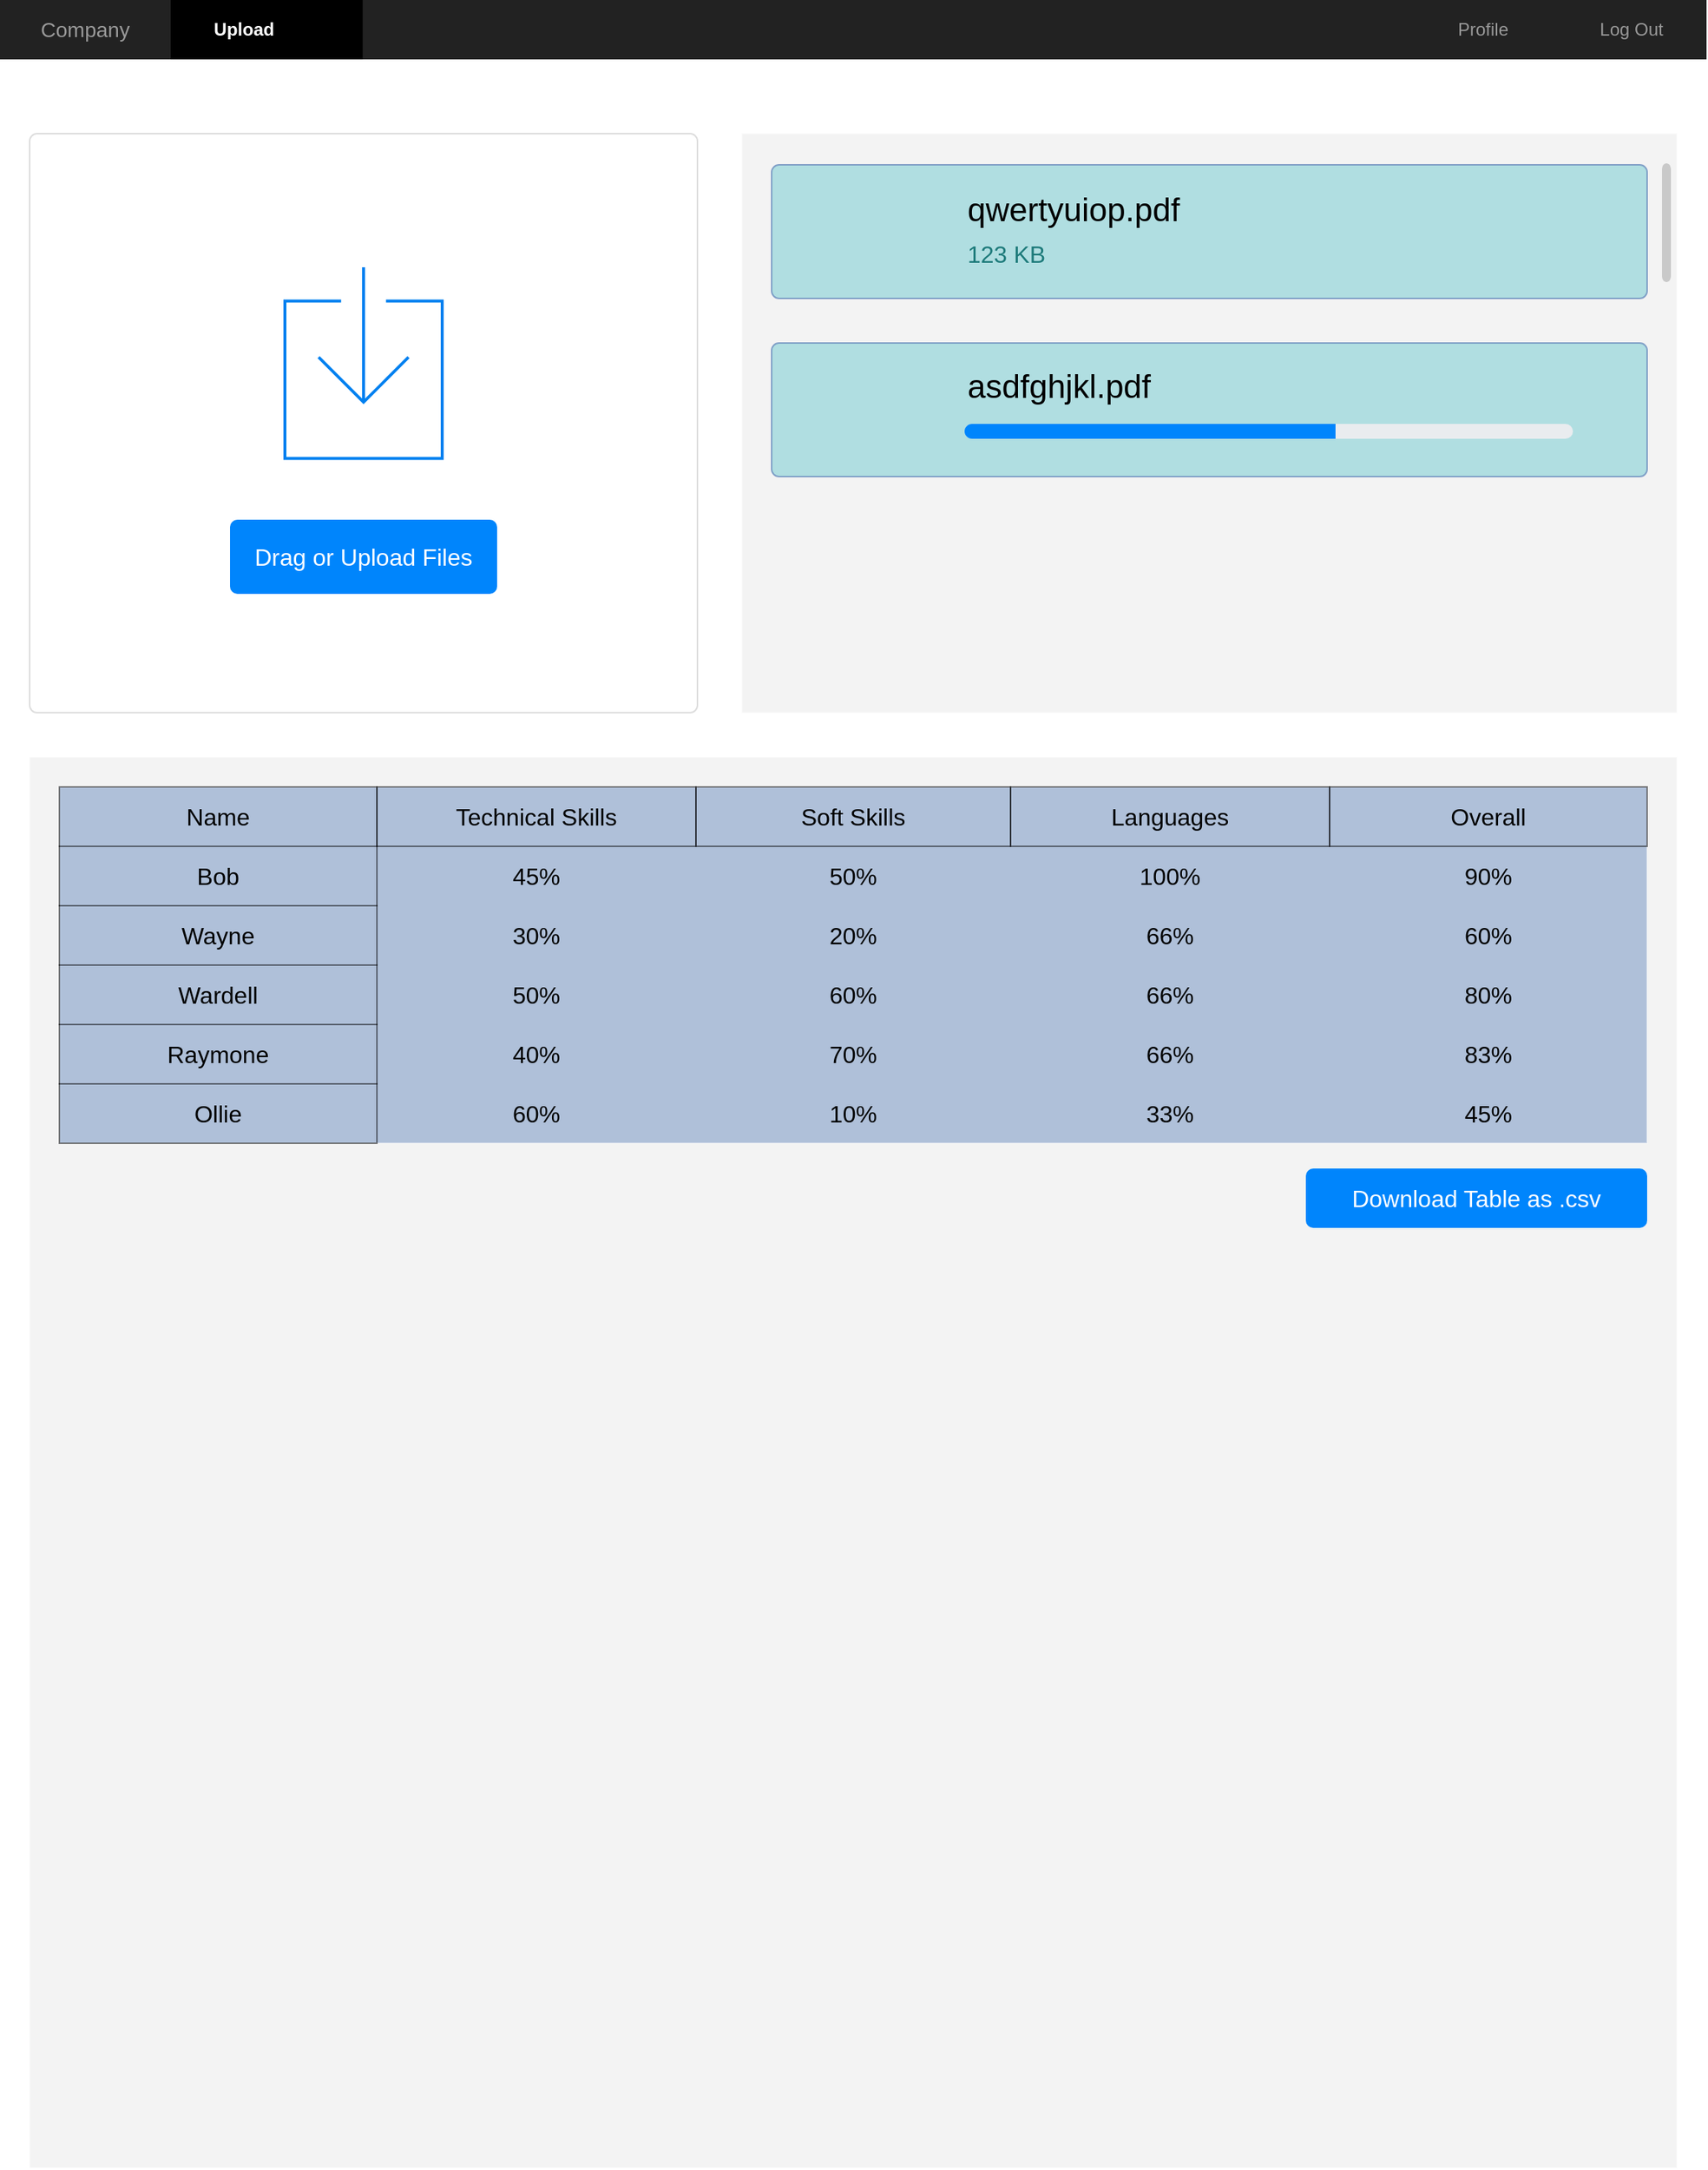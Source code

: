 <mxfile version="20.6.0" type="device"><diagram name="Page-1" id="c9db0220-8083-56f3-ca83-edcdcd058819"><mxGraphModel dx="1497" dy="869" grid="1" gridSize="10" guides="1" tooltips="1" connect="1" arrows="1" fold="1" page="1" pageScale="1.5" pageWidth="826" pageHeight="1169" background="none" math="0" shadow="0"><root><mxCell id="0" style=";html=1;"/><mxCell id="1" style=";html=1;" parent="0"/><mxCell id="or9FyzsjCb_qOs6Ha3ua-28" value="" style="rounded=0;whiteSpace=wrap;html=1;strokeColor=#FCFCFC;fontSize=16;fontColor=#1D7A7A;fillColor=#E8E8E8;opacity=50;" vertex="1" parent="1"><mxGeometry x="540" y="160" width="630" height="390" as="geometry"/></mxCell><mxCell id="3d76a8aef4d5c911-1" value="" style="html=1;shadow=0;dashed=0;shape=mxgraph.bootstrap.rect;fillColor=#222222;strokeColor=none;whiteSpace=wrap;rounded=0;fontSize=12;fontColor=#000000;align=center;" parent="1" vertex="1"><mxGeometry x="40" y="70" width="1150" height="40" as="geometry"/></mxCell><mxCell id="3d76a8aef4d5c911-2" value="Company" style="html=1;shadow=0;dashed=0;fillColor=none;strokeColor=none;shape=mxgraph.bootstrap.rect;fontColor=#999999;fontSize=14;whiteSpace=wrap;" parent="3d76a8aef4d5c911-1" vertex="1"><mxGeometry width="115" height="40" as="geometry"/></mxCell><mxCell id="3d76a8aef4d5c911-3" value="&lt;div style=&quot;&quot;&gt;&lt;span style=&quot;background-color: initial;&quot;&gt;&lt;b&gt;Upload&lt;/b&gt;&lt;/span&gt;&lt;/div&gt;" style="html=1;shadow=0;dashed=0;shape=mxgraph.bootstrap.rect;fillColor=#000000;strokeColor=none;fontColor=#ffffff;spacingRight=30;whiteSpace=wrap;align=center;" parent="3d76a8aef4d5c911-1" vertex="1"><mxGeometry x="115" width="129.375" height="40" as="geometry"/></mxCell><mxCell id="3d76a8aef4d5c911-9" value="Profile" style="html=1;shadow=0;dashed=0;fillColor=none;strokeColor=none;shape=mxgraph.bootstrap.rect;fontColor=#999999;whiteSpace=wrap;" parent="3d76a8aef4d5c911-1" vertex="1"><mxGeometry x="948.75" width="100.625" height="40" as="geometry"/></mxCell><mxCell id="3d76a8aef4d5c911-10" value="Log Out" style="html=1;shadow=0;dashed=0;fillColor=none;strokeColor=none;shape=mxgraph.bootstrap.rect;fontColor=#999999;whiteSpace=wrap;" parent="3d76a8aef4d5c911-1" vertex="1"><mxGeometry x="1049.375" width="100.625" height="40" as="geometry"/></mxCell><mxCell id="or9FyzsjCb_qOs6Ha3ua-30" value="" style="html=1;verticalLabelPosition=bottom;labelBackgroundColor=#ffffff;verticalAlign=top;shadow=0;dashed=0;strokeWidth=2;shape=mxgraph.ios7.misc.scroll_(vertical);fillColor=#a0a0a0;strokeColor=#6C8EBF;fontSize=16;fontColor=#1D7A7A;opacity=50;" vertex="1" parent="1"><mxGeometry x="1160" y="180" width="6" height="80" as="geometry"/></mxCell><mxCell id="or9FyzsjCb_qOs6Ha3ua-31" value="" style="rounded=0;whiteSpace=wrap;html=1;strokeColor=#FCFCFC;fontSize=16;fontColor=#1D7A7A;fillColor=#E8E8E8;opacity=50;" vertex="1" parent="1"><mxGeometry x="60" y="580" width="1110" height="950" as="geometry"/></mxCell><mxCell id="or9FyzsjCb_qOs6Ha3ua-36" value="" style="group" vertex="1" connectable="0" parent="1"><mxGeometry x="560" y="181" width="590" height="90" as="geometry"/></mxCell><mxCell id="or9FyzsjCb_qOs6Ha3ua-6" value="" style="html=1;shadow=0;dashed=0;shape=mxgraph.bootstrap.rrect;rSize=5;strokeColor=#6C8EBF;strokeWidth=1;fillColor=#A0DADE;whiteSpace=wrap;align=center;verticalAlign=middle;spacingLeft=0;fontStyle=0;fontSize=16;spacing=5;opacity=80;" vertex="1" parent="or9FyzsjCb_qOs6Ha3ua-36"><mxGeometry width="590" height="90" as="geometry"/></mxCell><mxCell id="or9FyzsjCb_qOs6Ha3ua-9" value="" style="shape=image;html=1;verticalAlign=top;verticalLabelPosition=bottom;labelBackgroundColor=#ffffff;imageAspect=0;aspect=fixed;image=https://cdn1.iconfinder.com/data/icons/bootstrap-vol-3/16/filetype-pdf-128.png" vertex="1" parent="or9FyzsjCb_qOs6Ha3ua-36"><mxGeometry x="40" y="25.5" width="39" height="39" as="geometry"/></mxCell><mxCell id="or9FyzsjCb_qOs6Ha3ua-17" value="qwertyuiop.pdf" style="text;html=1;resizable=0;autosize=1;align=left;verticalAlign=middle;points=[];fillColor=none;strokeColor=none;rounded=0;fontSize=22;" vertex="1" parent="or9FyzsjCb_qOs6Ha3ua-36"><mxGeometry x="130" y="11" width="170" height="40" as="geometry"/></mxCell><mxCell id="or9FyzsjCb_qOs6Ha3ua-25" value="&lt;font color=&quot;#1d7a7a&quot; style=&quot;font-size: 16px;&quot;&gt;123 KB&lt;/font&gt;" style="text;html=1;resizable=0;autosize=1;align=left;verticalAlign=middle;points=[];fillColor=none;strokeColor=none;rounded=0;fontSize=22;opacity=80;" vertex="1" parent="or9FyzsjCb_qOs6Ha3ua-36"><mxGeometry x="130" y="39" width="80" height="40" as="geometry"/></mxCell><mxCell id="or9FyzsjCb_qOs6Ha3ua-26" value="" style="shape=image;html=1;verticalAlign=top;verticalLabelPosition=bottom;labelBackgroundColor=#ffffff;imageAspect=0;aspect=fixed;image=https://cdn1.iconfinder.com/data/icons/unicons-line-vol-2/24/cloud-check-128.png;fontSize=16;fontColor=#1D7A7A;fillColor=#A0DADE;opacity=80;" vertex="1" parent="or9FyzsjCb_qOs6Ha3ua-36"><mxGeometry x="500" y="11" width="68" height="68" as="geometry"/></mxCell><mxCell id="or9FyzsjCb_qOs6Ha3ua-37" value="" style="group" vertex="1" connectable="0" parent="1"><mxGeometry x="560" y="301" width="590" height="90" as="geometry"/></mxCell><mxCell id="or9FyzsjCb_qOs6Ha3ua-12" value="" style="html=1;shadow=0;dashed=0;shape=mxgraph.bootstrap.rrect;rSize=5;strokeColor=#6C8EBF;strokeWidth=1;fillColor=#A0DADE;fontColor=#FFFFFF;whiteSpace=wrap;align=center;verticalAlign=middle;spacingLeft=0;fontStyle=0;fontSize=16;spacing=5;opacity=80;" vertex="1" parent="or9FyzsjCb_qOs6Ha3ua-37"><mxGeometry width="590" height="90" as="geometry"/></mxCell><mxCell id="or9FyzsjCb_qOs6Ha3ua-13" value="" style="shape=image;html=1;verticalAlign=top;verticalLabelPosition=bottom;labelBackgroundColor=#ffffff;imageAspect=0;aspect=fixed;image=https://cdn1.iconfinder.com/data/icons/bootstrap-vol-3/16/filetype-pdf-128.png" vertex="1" parent="or9FyzsjCb_qOs6Ha3ua-37"><mxGeometry x="40" y="25.5" width="39" height="39" as="geometry"/></mxCell><mxCell id="or9FyzsjCb_qOs6Ha3ua-21" value="" style="html=1;shadow=0;dashed=0;shape=mxgraph.bootstrap.rrect;rSize=5;fillColor=#E9ECEF;strokeColor=none;" vertex="1" parent="or9FyzsjCb_qOs6Ha3ua-37"><mxGeometry x="130" y="54.5" width="410" height="10" as="geometry"/></mxCell><mxCell id="or9FyzsjCb_qOs6Ha3ua-22" value="" style="html=1;shadow=0;dashed=0;shape=mxgraph.bootstrap.leftButton;rSize=5;fillColor=#0085FC;strokeColor=none;resizeHeight=1;" vertex="1" parent="or9FyzsjCb_qOs6Ha3ua-21"><mxGeometry width="250" height="10" relative="1" as="geometry"/></mxCell><mxCell id="or9FyzsjCb_qOs6Ha3ua-24" value="asdfghjkl.pdf" style="text;html=1;resizable=0;autosize=1;align=left;verticalAlign=middle;points=[];fillColor=none;strokeColor=none;rounded=0;fontSize=22;" vertex="1" parent="or9FyzsjCb_qOs6Ha3ua-37"><mxGeometry x="130" y="10" width="150" height="40" as="geometry"/></mxCell><mxCell id="or9FyzsjCb_qOs6Ha3ua-40" value="" style="group" vertex="1" connectable="0" parent="1"><mxGeometry x="60" y="160" width="450" height="390" as="geometry"/></mxCell><mxCell id="3d76a8aef4d5c911-24" value="" style="html=1;shadow=0;dashed=0;shape=mxgraph.bootstrap.rrect;rSize=5;fontSize=12;strokeColor=#dddddd;align=left;spacing=10;verticalAlign=top;whiteSpace=wrap;rounded=0;" parent="or9FyzsjCb_qOs6Ha3ua-40" vertex="1"><mxGeometry width="450" height="390" as="geometry"/></mxCell><mxCell id="or9FyzsjCb_qOs6Ha3ua-2" value="" style="html=1;verticalLabelPosition=bottom;align=center;labelBackgroundColor=#ffffff;verticalAlign=top;strokeWidth=2;strokeColor=#0080F0;shadow=0;dashed=0;shape=mxgraph.ios7.icons.down;" vertex="1" parent="or9FyzsjCb_qOs6Ha3ua-40"><mxGeometry x="172" y="90" width="106" height="128.71" as="geometry"/></mxCell><mxCell id="or9FyzsjCb_qOs6Ha3ua-3" value="Drag or Upload Files" style="html=1;shadow=0;dashed=0;shape=mxgraph.bootstrap.rrect;rSize=5;strokeColor=none;strokeWidth=1;fillColor=#0085FC;fontColor=#FFFFFF;whiteSpace=wrap;align=center;verticalAlign=middle;spacingLeft=0;fontStyle=0;fontSize=16;spacing=5;" vertex="1" parent="or9FyzsjCb_qOs6Ha3ua-40"><mxGeometry x="135" y="260" width="180" height="50" as="geometry"/></mxCell><mxCell id="or9FyzsjCb_qOs6Ha3ua-48" value="" style="shape=table;html=1;whiteSpace=wrap;startSize=0;container=1;collapsible=0;childLayout=tableLayout;columnLines=0;rowLines=0;strokeColor=#FCFCFC;fontSize=16;fontColor=#1D7A7A;fillColor=#6C8EBF;opacity=50;" vertex="1" parent="1"><mxGeometry x="80" y="600" width="1070" height="240" as="geometry"/></mxCell><mxCell id="or9FyzsjCb_qOs6Ha3ua-49" value="" style="shape=tableRow;horizontal=0;startSize=0;swimlaneHead=0;swimlaneBody=0;top=0;left=0;bottom=0;right=0;collapsible=0;dropTarget=0;fillColor=none;points=[[0,0.5],[1,0.5]];portConstraint=eastwest;strokeColor=#FCFCFC;fontSize=16;fontColor=#1D7A7A;opacity=50;" vertex="1" parent="or9FyzsjCb_qOs6Ha3ua-48"><mxGeometry width="1070" height="40" as="geometry"/></mxCell><mxCell id="or9FyzsjCb_qOs6Ha3ua-64" value="Name" style="shape=partialRectangle;html=1;whiteSpace=wrap;connectable=0;fillColor=none;top=1;left=1;bottom=1;right=1;overflow=hidden;fontSize=16;strokeColor=#000000;fontColor=#000000;opacity=50;" vertex="1" parent="or9FyzsjCb_qOs6Ha3ua-49"><mxGeometry width="214" height="40" as="geometry"><mxRectangle width="214" height="40" as="alternateBounds"/></mxGeometry></mxCell><mxCell id="or9FyzsjCb_qOs6Ha3ua-50" value="Technical Skills" style="shape=partialRectangle;html=1;whiteSpace=wrap;connectable=0;fillColor=none;top=1;left=1;bottom=1;right=1;overflow=hidden;fontSize=16;strokeColor=#000000;fontColor=#000000;opacity=50;" vertex="1" parent="or9FyzsjCb_qOs6Ha3ua-49"><mxGeometry x="214" width="215" height="40" as="geometry"><mxRectangle width="215" height="40" as="alternateBounds"/></mxGeometry></mxCell><mxCell id="or9FyzsjCb_qOs6Ha3ua-51" value="Soft Skills" style="shape=partialRectangle;html=1;whiteSpace=wrap;connectable=0;fillColor=none;top=1;left=1;bottom=1;right=1;overflow=hidden;fontSize=16;strokeColor=#000000;fontColor=#000000;opacity=50;" vertex="1" parent="or9FyzsjCb_qOs6Ha3ua-49"><mxGeometry x="429" width="212" height="40" as="geometry"><mxRectangle width="212" height="40" as="alternateBounds"/></mxGeometry></mxCell><mxCell id="or9FyzsjCb_qOs6Ha3ua-52" value="Languages" style="shape=partialRectangle;html=1;whiteSpace=wrap;connectable=0;fillColor=none;top=1;left=1;bottom=1;right=1;overflow=hidden;fontSize=16;strokeColor=#000000;fontColor=#000000;opacity=50;" vertex="1" parent="or9FyzsjCb_qOs6Ha3ua-49"><mxGeometry x="641" width="215" height="40" as="geometry"><mxRectangle width="215" height="40" as="alternateBounds"/></mxGeometry></mxCell><mxCell id="or9FyzsjCb_qOs6Ha3ua-67" value="Overall" style="shape=partialRectangle;html=1;whiteSpace=wrap;connectable=0;fillColor=none;top=1;left=1;bottom=1;right=1;overflow=hidden;fontSize=16;strokeColor=#000000;fontColor=#000000;opacity=50;" vertex="1" parent="or9FyzsjCb_qOs6Ha3ua-49"><mxGeometry x="856" width="214" height="40" as="geometry"><mxRectangle width="214" height="40" as="alternateBounds"/></mxGeometry></mxCell><mxCell id="or9FyzsjCb_qOs6Ha3ua-53" value="" style="shape=tableRow;horizontal=0;startSize=0;swimlaneHead=0;swimlaneBody=0;top=0;left=0;bottom=0;right=0;collapsible=0;dropTarget=0;fillColor=none;points=[[0,0.5],[1,0.5]];portConstraint=eastwest;strokeColor=#FCFCFC;fontSize=16;fontColor=#1D7A7A;opacity=50;" vertex="1" parent="or9FyzsjCb_qOs6Ha3ua-48"><mxGeometry y="40" width="1070" height="40" as="geometry"/></mxCell><mxCell id="or9FyzsjCb_qOs6Ha3ua-65" value="Bob" style="shape=partialRectangle;html=1;whiteSpace=wrap;connectable=0;fillColor=none;top=0;left=1;bottom=1;right=1;overflow=hidden;fontSize=16;strokeColor=#000000;fontColor=#000000;opacity=50;" vertex="1" parent="or9FyzsjCb_qOs6Ha3ua-53"><mxGeometry width="214" height="40" as="geometry"><mxRectangle width="214" height="40" as="alternateBounds"/></mxGeometry></mxCell><mxCell id="or9FyzsjCb_qOs6Ha3ua-54" value="45%" style="shape=partialRectangle;html=1;whiteSpace=wrap;connectable=0;fillColor=none;top=0;left=0;bottom=0;right=0;overflow=hidden;fontSize=16;strokeColor=#FCFCFC;fontColor=#000000;opacity=50;" vertex="1" parent="or9FyzsjCb_qOs6Ha3ua-53"><mxGeometry x="214" width="215" height="40" as="geometry"><mxRectangle width="215" height="40" as="alternateBounds"/></mxGeometry></mxCell><mxCell id="or9FyzsjCb_qOs6Ha3ua-55" value="50%" style="shape=partialRectangle;html=1;whiteSpace=wrap;connectable=0;fillColor=none;top=0;left=0;bottom=0;right=0;overflow=hidden;fontSize=16;strokeColor=#FCFCFC;fontColor=#000000;opacity=50;" vertex="1" parent="or9FyzsjCb_qOs6Ha3ua-53"><mxGeometry x="429" width="212" height="40" as="geometry"><mxRectangle width="212" height="40" as="alternateBounds"/></mxGeometry></mxCell><mxCell id="or9FyzsjCb_qOs6Ha3ua-56" value="100%" style="shape=partialRectangle;html=1;whiteSpace=wrap;connectable=0;fillColor=none;top=0;left=0;bottom=0;right=0;overflow=hidden;fontSize=16;strokeColor=#FCFCFC;fontColor=#000000;opacity=50;" vertex="1" parent="or9FyzsjCb_qOs6Ha3ua-53"><mxGeometry x="641" width="215" height="40" as="geometry"><mxRectangle width="215" height="40" as="alternateBounds"/></mxGeometry></mxCell><mxCell id="or9FyzsjCb_qOs6Ha3ua-68" value="90%" style="shape=partialRectangle;html=1;whiteSpace=wrap;connectable=0;fillColor=none;top=0;left=0;bottom=0;right=0;overflow=hidden;fontSize=16;strokeColor=#FCFCFC;fontColor=#000000;opacity=50;" vertex="1" parent="or9FyzsjCb_qOs6Ha3ua-53"><mxGeometry x="856" width="214" height="40" as="geometry"><mxRectangle width="214" height="40" as="alternateBounds"/></mxGeometry></mxCell><mxCell id="or9FyzsjCb_qOs6Ha3ua-57" value="" style="shape=tableRow;horizontal=0;startSize=0;swimlaneHead=0;swimlaneBody=0;top=0;left=0;bottom=0;right=0;collapsible=0;dropTarget=0;fillColor=none;points=[[0,0.5],[1,0.5]];portConstraint=eastwest;strokeColor=#FCFCFC;fontSize=16;fontColor=#1D7A7A;opacity=50;" vertex="1" parent="or9FyzsjCb_qOs6Ha3ua-48"><mxGeometry y="80" width="1070" height="40" as="geometry"/></mxCell><mxCell id="or9FyzsjCb_qOs6Ha3ua-66" value="Wayne" style="shape=partialRectangle;html=1;whiteSpace=wrap;connectable=0;fillColor=none;top=0;left=1;bottom=1;right=1;overflow=hidden;fontSize=16;strokeColor=#000000;fontColor=#000000;opacity=50;" vertex="1" parent="or9FyzsjCb_qOs6Ha3ua-57"><mxGeometry width="214" height="40" as="geometry"><mxRectangle width="214" height="40" as="alternateBounds"/></mxGeometry></mxCell><mxCell id="or9FyzsjCb_qOs6Ha3ua-58" value="30%" style="shape=partialRectangle;html=1;whiteSpace=wrap;connectable=0;fillColor=none;top=0;left=0;bottom=0;right=0;overflow=hidden;fontSize=16;strokeColor=#FCFCFC;fontColor=#000000;opacity=50;" vertex="1" parent="or9FyzsjCb_qOs6Ha3ua-57"><mxGeometry x="214" width="215" height="40" as="geometry"><mxRectangle width="215" height="40" as="alternateBounds"/></mxGeometry></mxCell><mxCell id="or9FyzsjCb_qOs6Ha3ua-59" value="20%" style="shape=partialRectangle;html=1;whiteSpace=wrap;connectable=0;fillColor=none;top=0;left=0;bottom=0;right=0;overflow=hidden;fontSize=16;strokeColor=#FCFCFC;fontColor=#000000;opacity=50;" vertex="1" parent="or9FyzsjCb_qOs6Ha3ua-57"><mxGeometry x="429" width="212" height="40" as="geometry"><mxRectangle width="212" height="40" as="alternateBounds"/></mxGeometry></mxCell><mxCell id="or9FyzsjCb_qOs6Ha3ua-60" value="66%" style="shape=partialRectangle;html=1;whiteSpace=wrap;connectable=0;fillColor=none;top=0;left=0;bottom=0;right=0;overflow=hidden;fontSize=16;strokeColor=#FCFCFC;fontColor=#000000;opacity=50;" vertex="1" parent="or9FyzsjCb_qOs6Ha3ua-57"><mxGeometry x="641" width="215" height="40" as="geometry"><mxRectangle width="215" height="40" as="alternateBounds"/></mxGeometry></mxCell><mxCell id="or9FyzsjCb_qOs6Ha3ua-69" value="60%" style="shape=partialRectangle;html=1;whiteSpace=wrap;connectable=0;fillColor=none;top=0;left=0;bottom=0;right=0;overflow=hidden;fontSize=16;strokeColor=#FCFCFC;fontColor=#000000;opacity=50;" vertex="1" parent="or9FyzsjCb_qOs6Ha3ua-57"><mxGeometry x="856" width="214" height="40" as="geometry"><mxRectangle width="214" height="40" as="alternateBounds"/></mxGeometry></mxCell><mxCell id="or9FyzsjCb_qOs6Ha3ua-70" style="shape=tableRow;horizontal=0;startSize=0;swimlaneHead=0;swimlaneBody=0;top=0;left=0;bottom=0;right=0;collapsible=0;dropTarget=0;fillColor=none;points=[[0,0.5],[1,0.5]];portConstraint=eastwest;strokeColor=#FCFCFC;fontSize=16;fontColor=#1D7A7A;opacity=50;" vertex="1" parent="or9FyzsjCb_qOs6Ha3ua-48"><mxGeometry y="120" width="1070" height="40" as="geometry"/></mxCell><mxCell id="or9FyzsjCb_qOs6Ha3ua-71" value="Wardell" style="shape=partialRectangle;html=1;whiteSpace=wrap;connectable=0;fillColor=none;top=0;left=1;bottom=1;right=1;overflow=hidden;fontSize=16;strokeColor=#000000;fontColor=#000000;opacity=50;" vertex="1" parent="or9FyzsjCb_qOs6Ha3ua-70"><mxGeometry width="214" height="40" as="geometry"><mxRectangle width="214" height="40" as="alternateBounds"/></mxGeometry></mxCell><mxCell id="or9FyzsjCb_qOs6Ha3ua-72" value="50%" style="shape=partialRectangle;html=1;whiteSpace=wrap;connectable=0;fillColor=none;top=0;left=0;bottom=0;right=0;overflow=hidden;fontSize=16;strokeColor=#FCFCFC;fontColor=#000000;opacity=50;" vertex="1" parent="or9FyzsjCb_qOs6Ha3ua-70"><mxGeometry x="214" width="215" height="40" as="geometry"><mxRectangle width="215" height="40" as="alternateBounds"/></mxGeometry></mxCell><mxCell id="or9FyzsjCb_qOs6Ha3ua-73" value="60%" style="shape=partialRectangle;html=1;whiteSpace=wrap;connectable=0;fillColor=none;top=0;left=0;bottom=0;right=0;overflow=hidden;fontSize=16;strokeColor=#FCFCFC;fontColor=#000000;opacity=50;" vertex="1" parent="or9FyzsjCb_qOs6Ha3ua-70"><mxGeometry x="429" width="212" height="40" as="geometry"><mxRectangle width="212" height="40" as="alternateBounds"/></mxGeometry></mxCell><mxCell id="or9FyzsjCb_qOs6Ha3ua-74" value="66%" style="shape=partialRectangle;html=1;whiteSpace=wrap;connectable=0;fillColor=none;top=0;left=0;bottom=0;right=0;overflow=hidden;fontSize=16;strokeColor=#FCFCFC;fontColor=#000000;opacity=50;" vertex="1" parent="or9FyzsjCb_qOs6Ha3ua-70"><mxGeometry x="641" width="215" height="40" as="geometry"><mxRectangle width="215" height="40" as="alternateBounds"/></mxGeometry></mxCell><mxCell id="or9FyzsjCb_qOs6Ha3ua-75" value="80%" style="shape=partialRectangle;html=1;whiteSpace=wrap;connectable=0;fillColor=none;top=0;left=0;bottom=0;right=0;overflow=hidden;fontSize=16;strokeColor=#FCFCFC;fontColor=#000000;opacity=50;" vertex="1" parent="or9FyzsjCb_qOs6Ha3ua-70"><mxGeometry x="856" width="214" height="40" as="geometry"><mxRectangle width="214" height="40" as="alternateBounds"/></mxGeometry></mxCell><mxCell id="or9FyzsjCb_qOs6Ha3ua-82" style="shape=tableRow;horizontal=0;startSize=0;swimlaneHead=0;swimlaneBody=0;top=0;left=0;bottom=0;right=0;collapsible=0;dropTarget=0;fillColor=none;points=[[0,0.5],[1,0.5]];portConstraint=eastwest;strokeColor=#FCFCFC;fontSize=16;fontColor=#1D7A7A;opacity=50;" vertex="1" parent="or9FyzsjCb_qOs6Ha3ua-48"><mxGeometry y="160" width="1070" height="40" as="geometry"/></mxCell><mxCell id="or9FyzsjCb_qOs6Ha3ua-83" value="Raymone" style="shape=partialRectangle;html=1;whiteSpace=wrap;connectable=0;fillColor=none;top=0;left=1;bottom=1;right=1;overflow=hidden;fontSize=16;strokeColor=#000000;fontColor=#000000;opacity=50;" vertex="1" parent="or9FyzsjCb_qOs6Ha3ua-82"><mxGeometry width="214" height="40" as="geometry"><mxRectangle width="214" height="40" as="alternateBounds"/></mxGeometry></mxCell><mxCell id="or9FyzsjCb_qOs6Ha3ua-84" value="40%" style="shape=partialRectangle;html=1;whiteSpace=wrap;connectable=0;fillColor=none;top=0;left=0;bottom=0;right=0;overflow=hidden;fontSize=16;strokeColor=#FCFCFC;fontColor=#000000;opacity=50;" vertex="1" parent="or9FyzsjCb_qOs6Ha3ua-82"><mxGeometry x="214" width="215" height="40" as="geometry"><mxRectangle width="215" height="40" as="alternateBounds"/></mxGeometry></mxCell><mxCell id="or9FyzsjCb_qOs6Ha3ua-85" value="70%" style="shape=partialRectangle;html=1;whiteSpace=wrap;connectable=0;fillColor=none;top=0;left=0;bottom=0;right=0;overflow=hidden;fontSize=16;strokeColor=#FCFCFC;fontColor=#000000;opacity=50;" vertex="1" parent="or9FyzsjCb_qOs6Ha3ua-82"><mxGeometry x="429" width="212" height="40" as="geometry"><mxRectangle width="212" height="40" as="alternateBounds"/></mxGeometry></mxCell><mxCell id="or9FyzsjCb_qOs6Ha3ua-86" value="66%" style="shape=partialRectangle;html=1;whiteSpace=wrap;connectable=0;fillColor=none;top=0;left=0;bottom=0;right=0;overflow=hidden;fontSize=16;strokeColor=#FCFCFC;fontColor=#000000;opacity=50;" vertex="1" parent="or9FyzsjCb_qOs6Ha3ua-82"><mxGeometry x="641" width="215" height="40" as="geometry"><mxRectangle width="215" height="40" as="alternateBounds"/></mxGeometry></mxCell><mxCell id="or9FyzsjCb_qOs6Ha3ua-87" value="83%" style="shape=partialRectangle;html=1;whiteSpace=wrap;connectable=0;fillColor=none;top=0;left=0;bottom=0;right=0;overflow=hidden;fontSize=16;strokeColor=#FCFCFC;fontColor=#000000;opacity=50;" vertex="1" parent="or9FyzsjCb_qOs6Ha3ua-82"><mxGeometry x="856" width="214" height="40" as="geometry"><mxRectangle width="214" height="40" as="alternateBounds"/></mxGeometry></mxCell><mxCell id="or9FyzsjCb_qOs6Ha3ua-88" style="shape=tableRow;horizontal=0;startSize=0;swimlaneHead=0;swimlaneBody=0;top=0;left=0;bottom=0;right=0;collapsible=0;dropTarget=0;fillColor=none;points=[[0,0.5],[1,0.5]];portConstraint=eastwest;strokeColor=#FCFCFC;fontSize=16;fontColor=#1D7A7A;opacity=50;" vertex="1" parent="or9FyzsjCb_qOs6Ha3ua-48"><mxGeometry y="200" width="1070" height="40" as="geometry"/></mxCell><mxCell id="or9FyzsjCb_qOs6Ha3ua-89" value="Ollie" style="shape=partialRectangle;html=1;whiteSpace=wrap;connectable=0;fillColor=none;top=0;left=1;bottom=1;right=1;overflow=hidden;fontSize=16;strokeColor=#000000;fontColor=#000000;opacity=50;" vertex="1" parent="or9FyzsjCb_qOs6Ha3ua-88"><mxGeometry width="214" height="40" as="geometry"><mxRectangle width="214" height="40" as="alternateBounds"/></mxGeometry></mxCell><mxCell id="or9FyzsjCb_qOs6Ha3ua-90" value="60%" style="shape=partialRectangle;html=1;whiteSpace=wrap;connectable=0;fillColor=none;top=0;left=0;bottom=0;right=0;overflow=hidden;fontSize=16;strokeColor=#FCFCFC;fontColor=#000000;opacity=50;" vertex="1" parent="or9FyzsjCb_qOs6Ha3ua-88"><mxGeometry x="214" width="215" height="40" as="geometry"><mxRectangle width="215" height="40" as="alternateBounds"/></mxGeometry></mxCell><mxCell id="or9FyzsjCb_qOs6Ha3ua-91" value="10%" style="shape=partialRectangle;html=1;whiteSpace=wrap;connectable=0;fillColor=none;top=0;left=0;bottom=0;right=0;overflow=hidden;fontSize=16;strokeColor=#FCFCFC;fontColor=#000000;opacity=50;" vertex="1" parent="or9FyzsjCb_qOs6Ha3ua-88"><mxGeometry x="429" width="212" height="40" as="geometry"><mxRectangle width="212" height="40" as="alternateBounds"/></mxGeometry></mxCell><mxCell id="or9FyzsjCb_qOs6Ha3ua-92" value="33%" style="shape=partialRectangle;html=1;whiteSpace=wrap;connectable=0;fillColor=none;top=0;left=0;bottom=0;right=0;overflow=hidden;fontSize=16;strokeColor=#FCFCFC;fontColor=#000000;opacity=50;" vertex="1" parent="or9FyzsjCb_qOs6Ha3ua-88"><mxGeometry x="641" width="215" height="40" as="geometry"><mxRectangle width="215" height="40" as="alternateBounds"/></mxGeometry></mxCell><mxCell id="or9FyzsjCb_qOs6Ha3ua-93" value="45%" style="shape=partialRectangle;html=1;whiteSpace=wrap;connectable=0;fillColor=none;top=0;left=0;bottom=0;right=0;overflow=hidden;fontSize=16;strokeColor=#FCFCFC;fontColor=#000000;opacity=50;" vertex="1" parent="or9FyzsjCb_qOs6Ha3ua-88"><mxGeometry x="856" width="214" height="40" as="geometry"><mxRectangle width="214" height="40" as="alternateBounds"/></mxGeometry></mxCell><mxCell id="or9FyzsjCb_qOs6Ha3ua-95" value="Download Table as .csv" style="html=1;shadow=0;dashed=0;shape=mxgraph.bootstrap.rrect;rSize=5;strokeColor=none;strokeWidth=1;fillColor=#0085FC;fontColor=#FFFFFF;whiteSpace=wrap;align=center;verticalAlign=middle;spacingLeft=0;fontStyle=0;fontSize=16;spacing=5;" vertex="1" parent="1"><mxGeometry x="920" y="857" width="230" height="40" as="geometry"/></mxCell></root></mxGraphModel></diagram></mxfile>
